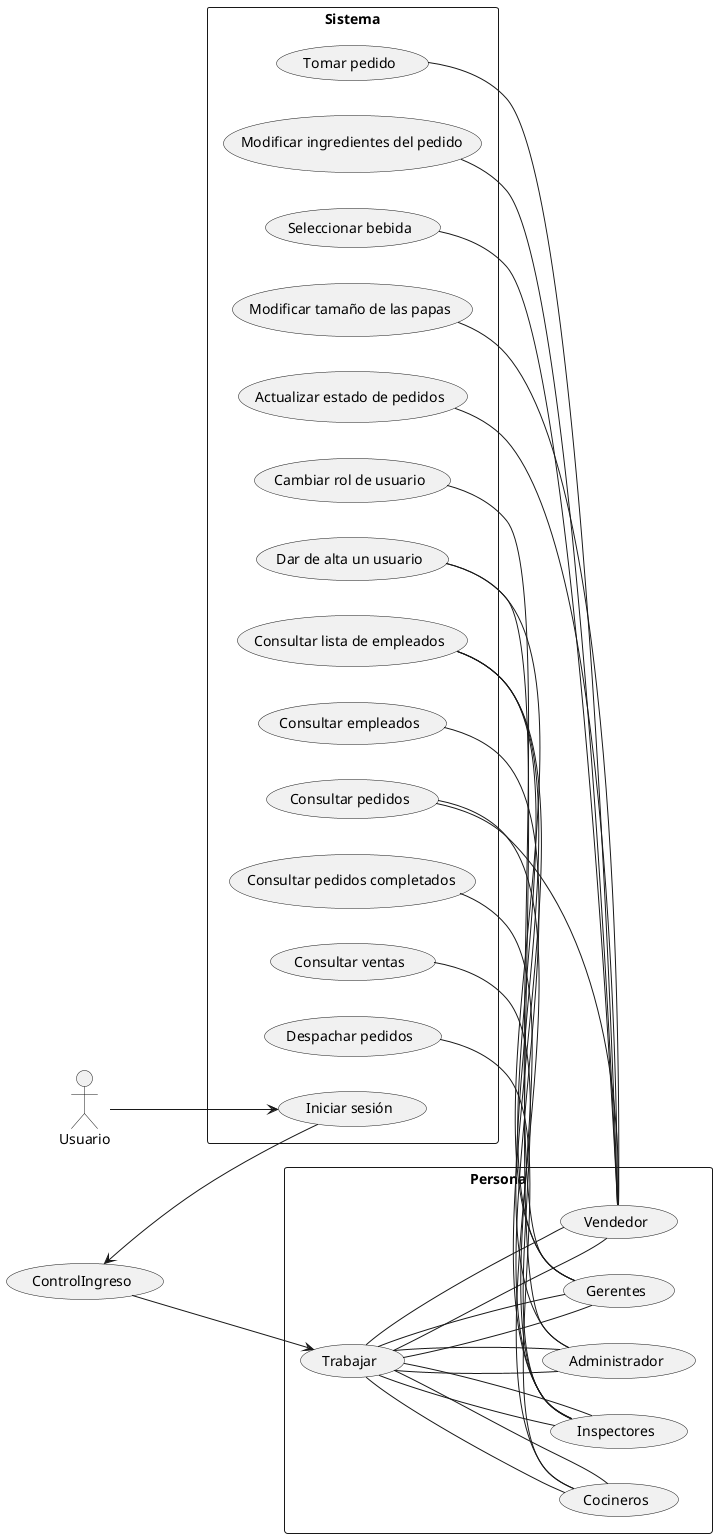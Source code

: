 @startuml
left to right direction
actor Usuario as U

rectangle "Sistema" {
    
    
    (Tomar pedido)
    (Modificar ingredientes del pedido)
    (Seleccionar bebida)
    (Modificar tamaño de las papas)
    (Consultar lista de empleados)
    (Cambiar rol de usuario)
    (Dar de alta un usuario)
    (Consultar empleados)
    (Consultar ventas)
    (Consultar pedidos completados)
    (Consultar pedidos)
    (Actualizar estado de pedidos)
(Despachar pedidos)
U --> (Iniciar sesión)
}

rectangle "Persona" {
    (Consultar lista de empleados) -- (Administrador)
    (Consultar lista de empleados) -- (Gerentes)
    (Consultar lista de empleados) -- (Inspectores)
    
    (Dar de alta un usuario) -- (Administrador) 
    (Dar de alta un usuario) -- (Gerentes)

    (Cambiar rol de usuario) -- (Gerentes)
(Trabajar) -- (Administrador)
(Trabajar) -- (Cocineros)
(Trabajar) -- (Gerentes)
(Trabajar) -- (Inspectores)
(Trabajar) -- (Vendedor)
    (Tomar pedido) -- (Vendedor)
    (Modificar ingredientes del pedido) -- (Vendedor)
    (Seleccionar bebida) -- (Vendedor)
    (Modificar tamaño de las papas) -- (Vendedor)
    (Consultar pedidos) -- (Vendedor)
    (Actualizar estado de pedidos) -- (Vendedor)

    (Consultar empleados) -- (Inspectores)
    (Consultar ventas) -- (Inspectores)
    (Consultar pedidos completados) -- (Inspectores)

(Consultar pedidos) -- (Cocineros)
(Despachar pedidos) -- (Cocineros)

}

(Iniciar sesión) --> (ControlIngreso)
(ControlIngreso) --> (Trabajar)
(Trabajar) -- (Administrador)
(Trabajar) -- (Cocineros)
(Trabajar) -- (Gerentes)
(Trabajar) -- (Inspectores)
(Trabajar) -- (Vendedor)
@enduml
